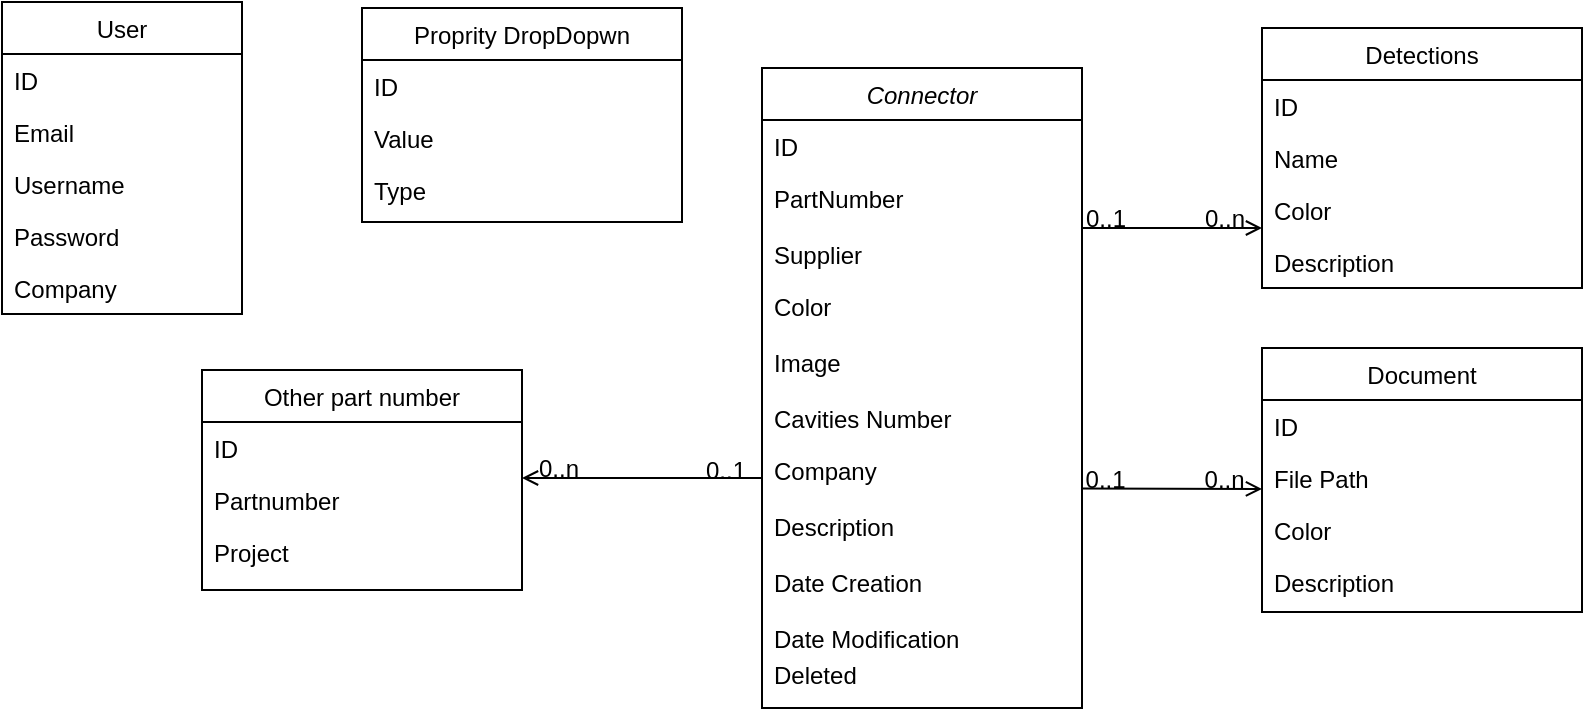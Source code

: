 <mxfile version="20.8.20" type="device"><diagram id="C5RBs43oDa-KdzZeNtuy" name="Page-1"><mxGraphModel dx="1827" dy="546" grid="1" gridSize="10" guides="1" tooltips="1" connect="1" arrows="1" fold="1" page="1" pageScale="1" pageWidth="827" pageHeight="1169" math="0" shadow="0"><root><mxCell id="WIyWlLk6GJQsqaUBKTNV-0"/><mxCell id="WIyWlLk6GJQsqaUBKTNV-1" parent="WIyWlLk6GJQsqaUBKTNV-0"/><mxCell id="zkfFHV4jXpPFQw0GAbJ--0" value="Connector" style="swimlane;fontStyle=2;align=center;verticalAlign=top;childLayout=stackLayout;horizontal=1;startSize=26;horizontalStack=0;resizeParent=1;resizeLast=0;collapsible=1;marginBottom=0;rounded=0;shadow=0;strokeWidth=1;" parent="WIyWlLk6GJQsqaUBKTNV-1" vertex="1"><mxGeometry x="120" y="90" width="160" height="320" as="geometry"><mxRectangle x="230" y="140" width="160" height="26" as="alternateBounds"/></mxGeometry></mxCell><mxCell id="zkfFHV4jXpPFQw0GAbJ--2" value="ID" style="text;align=left;verticalAlign=top;spacingLeft=4;spacingRight=4;overflow=hidden;rotatable=0;points=[[0,0.5],[1,0.5]];portConstraint=eastwest;rounded=0;shadow=0;html=0;" parent="zkfFHV4jXpPFQw0GAbJ--0" vertex="1"><mxGeometry y="26" width="160" height="26" as="geometry"/></mxCell><mxCell id="zkfFHV4jXpPFQw0GAbJ--1" value="PartNumber" style="text;align=left;verticalAlign=top;spacingLeft=4;spacingRight=4;overflow=hidden;rotatable=0;points=[[0,0.5],[1,0.5]];portConstraint=eastwest;" parent="zkfFHV4jXpPFQw0GAbJ--0" vertex="1"><mxGeometry y="52" width="160" height="28" as="geometry"/></mxCell><mxCell id="zkfFHV4jXpPFQw0GAbJ--3" value="Supplier" style="text;align=left;verticalAlign=top;spacingLeft=4;spacingRight=4;overflow=hidden;rotatable=0;points=[[0,0.5],[1,0.5]];portConstraint=eastwest;rounded=0;shadow=0;html=0;" parent="zkfFHV4jXpPFQw0GAbJ--0" vertex="1"><mxGeometry y="80" width="160" height="26" as="geometry"/></mxCell><mxCell id="LXoQfRMcN1dceDJQrQEO-4" value="Color" style="text;align=left;verticalAlign=top;spacingLeft=4;spacingRight=4;overflow=hidden;rotatable=0;points=[[0,0.5],[1,0.5]];portConstraint=eastwest;rounded=0;shadow=0;html=0;" vertex="1" parent="zkfFHV4jXpPFQw0GAbJ--0"><mxGeometry y="106" width="160" height="28" as="geometry"/></mxCell><mxCell id="LXoQfRMcN1dceDJQrQEO-83" value="Image" style="text;align=left;verticalAlign=top;spacingLeft=4;spacingRight=4;overflow=hidden;rotatable=0;points=[[0,0.5],[1,0.5]];portConstraint=eastwest;rounded=0;shadow=0;html=0;" vertex="1" parent="zkfFHV4jXpPFQw0GAbJ--0"><mxGeometry y="134" width="160" height="28" as="geometry"/></mxCell><mxCell id="LXoQfRMcN1dceDJQrQEO-0" value="Cavities Number" style="text;align=left;verticalAlign=top;spacingLeft=4;spacingRight=4;overflow=hidden;rotatable=0;points=[[0,0.5],[1,0.5]];portConstraint=eastwest;rounded=0;shadow=0;html=0;" vertex="1" parent="zkfFHV4jXpPFQw0GAbJ--0"><mxGeometry y="162" width="160" height="26" as="geometry"/></mxCell><mxCell id="LXoQfRMcN1dceDJQrQEO-48" value="Company" style="text;align=left;verticalAlign=top;spacingLeft=4;spacingRight=4;overflow=hidden;rotatable=0;points=[[0,0.5],[1,0.5]];portConstraint=eastwest;rounded=0;shadow=0;html=0;" vertex="1" parent="zkfFHV4jXpPFQw0GAbJ--0"><mxGeometry y="188" width="160" height="28" as="geometry"/></mxCell><mxCell id="LXoQfRMcN1dceDJQrQEO-3" value="Description" style="text;align=left;verticalAlign=top;spacingLeft=4;spacingRight=4;overflow=hidden;rotatable=0;points=[[0,0.5],[1,0.5]];portConstraint=eastwest;rounded=0;shadow=0;html=0;" vertex="1" parent="zkfFHV4jXpPFQw0GAbJ--0"><mxGeometry y="216" width="160" height="28" as="geometry"/></mxCell><mxCell id="LXoQfRMcN1dceDJQrQEO-2" value="Date Creation" style="text;align=left;verticalAlign=top;spacingLeft=4;spacingRight=4;overflow=hidden;rotatable=0;points=[[0,0.5],[1,0.5]];portConstraint=eastwest;rounded=0;shadow=0;html=0;" vertex="1" parent="zkfFHV4jXpPFQw0GAbJ--0"><mxGeometry y="244" width="160" height="28" as="geometry"/></mxCell><mxCell id="LXoQfRMcN1dceDJQrQEO-84" value="Date Modification" style="text;align=left;verticalAlign=top;spacingLeft=4;spacingRight=4;overflow=hidden;rotatable=0;points=[[0,0.5],[1,0.5]];portConstraint=eastwest;rounded=0;shadow=0;html=0;" vertex="1" parent="zkfFHV4jXpPFQw0GAbJ--0"><mxGeometry y="272" width="160" height="18" as="geometry"/></mxCell><mxCell id="LXoQfRMcN1dceDJQrQEO-86" value="Deleted" style="text;align=left;verticalAlign=top;spacingLeft=4;spacingRight=4;overflow=hidden;rotatable=0;points=[[0,0.5],[1,0.5]];portConstraint=eastwest;rounded=0;shadow=0;html=0;" vertex="1" parent="zkfFHV4jXpPFQw0GAbJ--0"><mxGeometry y="290" width="160" height="20" as="geometry"/></mxCell><mxCell id="zkfFHV4jXpPFQw0GAbJ--17" value="Detections" style="swimlane;fontStyle=0;align=center;verticalAlign=top;childLayout=stackLayout;horizontal=1;startSize=26;horizontalStack=0;resizeParent=1;resizeLast=0;collapsible=1;marginBottom=0;rounded=0;shadow=0;strokeWidth=1;" parent="WIyWlLk6GJQsqaUBKTNV-1" vertex="1"><mxGeometry x="370" y="70" width="160" height="130" as="geometry"><mxRectangle x="550" y="140" width="160" height="26" as="alternateBounds"/></mxGeometry></mxCell><mxCell id="zkfFHV4jXpPFQw0GAbJ--19" value="ID" style="text;align=left;verticalAlign=top;spacingLeft=4;spacingRight=4;overflow=hidden;rotatable=0;points=[[0,0.5],[1,0.5]];portConstraint=eastwest;rounded=0;shadow=0;html=0;" parent="zkfFHV4jXpPFQw0GAbJ--17" vertex="1"><mxGeometry y="26" width="160" height="26" as="geometry"/></mxCell><mxCell id="zkfFHV4jXpPFQw0GAbJ--20" value="Name" style="text;align=left;verticalAlign=top;spacingLeft=4;spacingRight=4;overflow=hidden;rotatable=0;points=[[0,0.5],[1,0.5]];portConstraint=eastwest;rounded=0;shadow=0;html=0;" parent="zkfFHV4jXpPFQw0GAbJ--17" vertex="1"><mxGeometry y="52" width="160" height="26" as="geometry"/></mxCell><mxCell id="zkfFHV4jXpPFQw0GAbJ--21" value="Color" style="text;align=left;verticalAlign=top;spacingLeft=4;spacingRight=4;overflow=hidden;rotatable=0;points=[[0,0.5],[1,0.5]];portConstraint=eastwest;rounded=0;shadow=0;html=0;" parent="zkfFHV4jXpPFQw0GAbJ--17" vertex="1"><mxGeometry y="78" width="160" height="26" as="geometry"/></mxCell><mxCell id="LXoQfRMcN1dceDJQrQEO-53" value="Description" style="text;align=left;verticalAlign=top;spacingLeft=4;spacingRight=4;overflow=hidden;rotatable=0;points=[[0,0.5],[1,0.5]];portConstraint=eastwest;rounded=0;shadow=0;html=0;" vertex="1" parent="zkfFHV4jXpPFQw0GAbJ--17"><mxGeometry y="104" width="160" height="26" as="geometry"/></mxCell><mxCell id="zkfFHV4jXpPFQw0GAbJ--26" value="" style="endArrow=open;shadow=0;strokeWidth=1;rounded=0;endFill=1;edgeStyle=elbowEdgeStyle;elbow=vertical;" parent="WIyWlLk6GJQsqaUBKTNV-1" source="zkfFHV4jXpPFQw0GAbJ--0" target="zkfFHV4jXpPFQw0GAbJ--17" edge="1"><mxGeometry x="0.5" y="41" relative="1" as="geometry"><mxPoint x="290" y="182" as="sourcePoint"/><mxPoint x="450" y="182" as="targetPoint"/><mxPoint x="-40" y="32" as="offset"/><Array as="points"><mxPoint x="330" y="170"/></Array></mxGeometry></mxCell><mxCell id="zkfFHV4jXpPFQw0GAbJ--27" value="0..1" style="resizable=0;align=left;verticalAlign=bottom;labelBackgroundColor=none;fontSize=12;" parent="zkfFHV4jXpPFQw0GAbJ--26" connectable="0" vertex="1"><mxGeometry x="-1" relative="1" as="geometry"><mxPoint y="4" as="offset"/></mxGeometry></mxCell><mxCell id="zkfFHV4jXpPFQw0GAbJ--28" value="0..n" style="resizable=0;align=right;verticalAlign=bottom;labelBackgroundColor=none;fontSize=12;" parent="zkfFHV4jXpPFQw0GAbJ--26" connectable="0" vertex="1"><mxGeometry x="1" relative="1" as="geometry"><mxPoint x="-7" y="4" as="offset"/></mxGeometry></mxCell><mxCell id="LXoQfRMcN1dceDJQrQEO-31" value="Proprity DropDopwn" style="swimlane;fontStyle=0;align=center;verticalAlign=top;childLayout=stackLayout;horizontal=1;startSize=26;horizontalStack=0;resizeParent=1;resizeLast=0;collapsible=1;marginBottom=0;rounded=0;shadow=0;strokeWidth=1;" vertex="1" parent="WIyWlLk6GJQsqaUBKTNV-1"><mxGeometry x="-80" y="60" width="160" height="107" as="geometry"><mxRectangle x="550" y="140" width="160" height="26" as="alternateBounds"/></mxGeometry></mxCell><mxCell id="LXoQfRMcN1dceDJQrQEO-32" value="ID" style="text;align=left;verticalAlign=top;spacingLeft=4;spacingRight=4;overflow=hidden;rotatable=0;points=[[0,0.5],[1,0.5]];portConstraint=eastwest;rounded=0;shadow=0;html=0;" vertex="1" parent="LXoQfRMcN1dceDJQrQEO-31"><mxGeometry y="26" width="160" height="26" as="geometry"/></mxCell><mxCell id="LXoQfRMcN1dceDJQrQEO-37" value="Value" style="text;align=left;verticalAlign=top;spacingLeft=4;spacingRight=4;overflow=hidden;rotatable=0;points=[[0,0.5],[1,0.5]];portConstraint=eastwest;rounded=0;shadow=0;html=0;" vertex="1" parent="LXoQfRMcN1dceDJQrQEO-31"><mxGeometry y="52" width="160" height="26" as="geometry"/></mxCell><mxCell id="LXoQfRMcN1dceDJQrQEO-38" value="Type" style="text;align=left;verticalAlign=top;spacingLeft=4;spacingRight=4;overflow=hidden;rotatable=0;points=[[0,0.5],[1,0.5]];portConstraint=eastwest;rounded=0;shadow=0;html=0;" vertex="1" parent="LXoQfRMcN1dceDJQrQEO-31"><mxGeometry y="78" width="160" height="26" as="geometry"/></mxCell><mxCell id="LXoQfRMcN1dceDJQrQEO-40" value="User" style="swimlane;fontStyle=0;align=center;verticalAlign=top;childLayout=stackLayout;horizontal=1;startSize=26;horizontalStack=0;resizeParent=1;resizeLast=0;collapsible=1;marginBottom=0;rounded=0;shadow=0;strokeWidth=1;" vertex="1" parent="WIyWlLk6GJQsqaUBKTNV-1"><mxGeometry x="-260" y="57" width="120" height="156" as="geometry"><mxRectangle x="-80" y="156" width="160" height="26" as="alternateBounds"/></mxGeometry></mxCell><mxCell id="LXoQfRMcN1dceDJQrQEO-41" value="ID" style="text;align=left;verticalAlign=top;spacingLeft=4;spacingRight=4;overflow=hidden;rotatable=0;points=[[0,0.5],[1,0.5]];portConstraint=eastwest;rounded=0;shadow=0;html=0;" vertex="1" parent="LXoQfRMcN1dceDJQrQEO-40"><mxGeometry y="26" width="120" height="26" as="geometry"/></mxCell><mxCell id="LXoQfRMcN1dceDJQrQEO-42" value="Email" style="text;align=left;verticalAlign=top;spacingLeft=4;spacingRight=4;overflow=hidden;rotatable=0;points=[[0,0.5],[1,0.5]];portConstraint=eastwest;rounded=0;shadow=0;html=0;" vertex="1" parent="LXoQfRMcN1dceDJQrQEO-40"><mxGeometry y="52" width="120" height="26" as="geometry"/></mxCell><mxCell id="LXoQfRMcN1dceDJQrQEO-44" value="Username" style="text;align=left;verticalAlign=top;spacingLeft=4;spacingRight=4;overflow=hidden;rotatable=0;points=[[0,0.5],[1,0.5]];portConstraint=eastwest;rounded=0;shadow=0;html=0;" vertex="1" parent="LXoQfRMcN1dceDJQrQEO-40"><mxGeometry y="78" width="120" height="26" as="geometry"/></mxCell><mxCell id="LXoQfRMcN1dceDJQrQEO-45" value="Password" style="text;align=left;verticalAlign=top;spacingLeft=4;spacingRight=4;overflow=hidden;rotatable=0;points=[[0,0.5],[1,0.5]];portConstraint=eastwest;rounded=0;shadow=0;html=0;" vertex="1" parent="LXoQfRMcN1dceDJQrQEO-40"><mxGeometry y="104" width="120" height="26" as="geometry"/></mxCell><mxCell id="LXoQfRMcN1dceDJQrQEO-43" value="Company" style="text;align=left;verticalAlign=top;spacingLeft=4;spacingRight=4;overflow=hidden;rotatable=0;points=[[0,0.5],[1,0.5]];portConstraint=eastwest;rounded=0;shadow=0;html=0;" vertex="1" parent="LXoQfRMcN1dceDJQrQEO-40"><mxGeometry y="130" width="120" height="26" as="geometry"/></mxCell><mxCell id="LXoQfRMcN1dceDJQrQEO-55" value="Document" style="swimlane;fontStyle=0;align=center;verticalAlign=top;childLayout=stackLayout;horizontal=1;startSize=26;horizontalStack=0;resizeParent=1;resizeLast=0;collapsible=1;marginBottom=0;rounded=0;shadow=0;strokeWidth=1;" vertex="1" parent="WIyWlLk6GJQsqaUBKTNV-1"><mxGeometry x="370" y="230" width="160" height="132" as="geometry"><mxRectangle x="550" y="140" width="160" height="26" as="alternateBounds"/></mxGeometry></mxCell><mxCell id="LXoQfRMcN1dceDJQrQEO-56" value="ID" style="text;align=left;verticalAlign=top;spacingLeft=4;spacingRight=4;overflow=hidden;rotatable=0;points=[[0,0.5],[1,0.5]];portConstraint=eastwest;rounded=0;shadow=0;html=0;" vertex="1" parent="LXoQfRMcN1dceDJQrQEO-55"><mxGeometry y="26" width="160" height="26" as="geometry"/></mxCell><mxCell id="LXoQfRMcN1dceDJQrQEO-57" value="File Path" style="text;align=left;verticalAlign=top;spacingLeft=4;spacingRight=4;overflow=hidden;rotatable=0;points=[[0,0.5],[1,0.5]];portConstraint=eastwest;rounded=0;shadow=0;html=0;" vertex="1" parent="LXoQfRMcN1dceDJQrQEO-55"><mxGeometry y="52" width="160" height="26" as="geometry"/></mxCell><mxCell id="LXoQfRMcN1dceDJQrQEO-58" value="Color" style="text;align=left;verticalAlign=top;spacingLeft=4;spacingRight=4;overflow=hidden;rotatable=0;points=[[0,0.5],[1,0.5]];portConstraint=eastwest;rounded=0;shadow=0;html=0;" vertex="1" parent="LXoQfRMcN1dceDJQrQEO-55"><mxGeometry y="78" width="160" height="26" as="geometry"/></mxCell><mxCell id="LXoQfRMcN1dceDJQrQEO-59" value="Description" style="text;align=left;verticalAlign=top;spacingLeft=4;spacingRight=4;overflow=hidden;rotatable=0;points=[[0,0.5],[1,0.5]];portConstraint=eastwest;rounded=0;shadow=0;html=0;" vertex="1" parent="LXoQfRMcN1dceDJQrQEO-55"><mxGeometry y="104" width="160" height="28" as="geometry"/></mxCell><mxCell id="LXoQfRMcN1dceDJQrQEO-63" value="" style="endArrow=open;shadow=0;strokeWidth=1;rounded=0;endFill=1;edgeStyle=elbowEdgeStyle;elbow=vertical;" edge="1" parent="WIyWlLk6GJQsqaUBKTNV-1" target="LXoQfRMcN1dceDJQrQEO-55"><mxGeometry x="0.5" y="41" relative="1" as="geometry"><mxPoint x="280" y="300.29" as="sourcePoint"/><mxPoint x="360" y="300.29" as="targetPoint"/><mxPoint x="-40" y="32" as="offset"/><Array as="points"/></mxGeometry></mxCell><mxCell id="LXoQfRMcN1dceDJQrQEO-64" value="0..1" style="resizable=0;align=left;verticalAlign=bottom;labelBackgroundColor=none;fontSize=12;" connectable="0" vertex="1" parent="LXoQfRMcN1dceDJQrQEO-63"><mxGeometry x="-1" relative="1" as="geometry"><mxPoint y="4" as="offset"/></mxGeometry></mxCell><mxCell id="LXoQfRMcN1dceDJQrQEO-65" value="0..n" style="resizable=0;align=right;verticalAlign=bottom;labelBackgroundColor=none;fontSize=12;" connectable="0" vertex="1" parent="LXoQfRMcN1dceDJQrQEO-63"><mxGeometry x="1" relative="1" as="geometry"><mxPoint x="-7" y="4" as="offset"/></mxGeometry></mxCell><mxCell id="LXoQfRMcN1dceDJQrQEO-69" value="Other part number" style="swimlane;fontStyle=0;align=center;verticalAlign=top;childLayout=stackLayout;horizontal=1;startSize=26;horizontalStack=0;resizeParent=1;resizeLast=0;collapsible=1;marginBottom=0;rounded=0;shadow=0;strokeWidth=1;" vertex="1" parent="WIyWlLk6GJQsqaUBKTNV-1"><mxGeometry x="-160" y="241" width="160" height="110" as="geometry"><mxRectangle x="550" y="140" width="160" height="26" as="alternateBounds"/></mxGeometry></mxCell><mxCell id="LXoQfRMcN1dceDJQrQEO-70" value="ID" style="text;align=left;verticalAlign=top;spacingLeft=4;spacingRight=4;overflow=hidden;rotatable=0;points=[[0,0.5],[1,0.5]];portConstraint=eastwest;rounded=0;shadow=0;html=0;" vertex="1" parent="LXoQfRMcN1dceDJQrQEO-69"><mxGeometry y="26" width="160" height="26" as="geometry"/></mxCell><mxCell id="LXoQfRMcN1dceDJQrQEO-71" value="Partnumber" style="text;align=left;verticalAlign=top;spacingLeft=4;spacingRight=4;overflow=hidden;rotatable=0;points=[[0,0.5],[1,0.5]];portConstraint=eastwest;rounded=0;shadow=0;html=0;" vertex="1" parent="LXoQfRMcN1dceDJQrQEO-69"><mxGeometry y="52" width="160" height="26" as="geometry"/></mxCell><mxCell id="LXoQfRMcN1dceDJQrQEO-72" value="Project" style="text;align=left;verticalAlign=top;spacingLeft=4;spacingRight=4;overflow=hidden;rotatable=0;points=[[0,0.5],[1,0.5]];portConstraint=eastwest;rounded=0;shadow=0;html=0;" vertex="1" parent="LXoQfRMcN1dceDJQrQEO-69"><mxGeometry y="78" width="160" height="22" as="geometry"/></mxCell><mxCell id="LXoQfRMcN1dceDJQrQEO-77" value="" style="endArrow=open;shadow=0;strokeWidth=1;rounded=0;endFill=1;edgeStyle=elbowEdgeStyle;elbow=vertical;exitX=0;exitY=0.25;exitDx=0;exitDy=0;exitPerimeter=0;" edge="1" parent="WIyWlLk6GJQsqaUBKTNV-1" source="LXoQfRMcN1dceDJQrQEO-48" target="LXoQfRMcN1dceDJQrQEO-69"><mxGeometry x="0.5" y="41" relative="1" as="geometry"><mxPoint x="40" y="300.1" as="sourcePoint"/><mxPoint x="10" y="330" as="targetPoint"/><mxPoint x="-40" y="32" as="offset"/><Array as="points"><mxPoint x="50" y="295"/></Array></mxGeometry></mxCell><mxCell id="LXoQfRMcN1dceDJQrQEO-78" value="0..1" style="resizable=0;align=left;verticalAlign=bottom;labelBackgroundColor=none;fontSize=12;" connectable="0" vertex="1" parent="LXoQfRMcN1dceDJQrQEO-77"><mxGeometry x="-1" relative="1" as="geometry"><mxPoint x="-30" y="15" as="offset"/></mxGeometry></mxCell><mxCell id="LXoQfRMcN1dceDJQrQEO-79" value="0..n" style="resizable=0;align=right;verticalAlign=bottom;labelBackgroundColor=none;fontSize=12;" connectable="0" vertex="1" parent="LXoQfRMcN1dceDJQrQEO-77"><mxGeometry x="1" relative="1" as="geometry"><mxPoint x="30" y="4" as="offset"/></mxGeometry></mxCell></root></mxGraphModel></diagram></mxfile>
